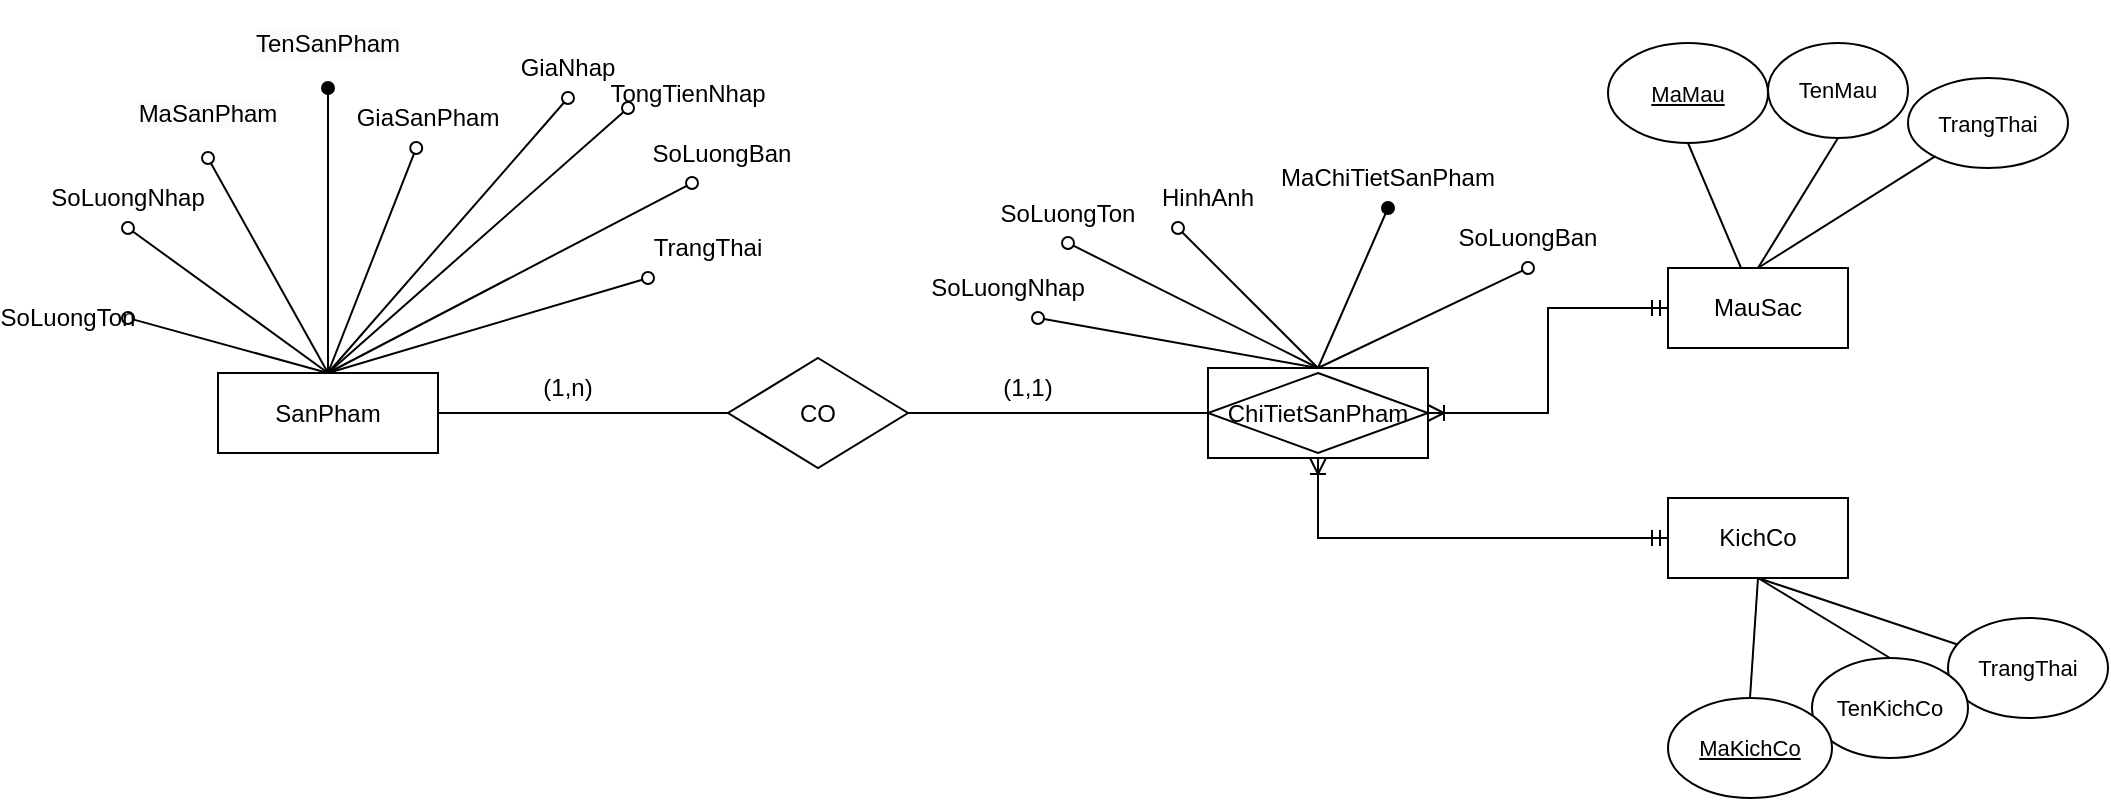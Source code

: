 <mxfile version="22.0.4" type="github">
  <diagram name="Trang-1" id="Xd1AOr_UmLfEILBJ7lOX">
    <mxGraphModel dx="2011" dy="658" grid="1" gridSize="10" guides="1" tooltips="1" connect="1" arrows="1" fold="1" page="1" pageScale="1" pageWidth="827" pageHeight="1169" math="0" shadow="0">
      <root>
        <mxCell id="0" />
        <mxCell id="1" parent="0" />
        <mxCell id="PM242X6e5oSsGlfuOUJ1-1" value="SanPham" style="rounded=0;whiteSpace=wrap;html=1;" parent="1" vertex="1">
          <mxGeometry x="-695" y="237.5" width="110" height="40" as="geometry" />
        </mxCell>
        <mxCell id="PM242X6e5oSsGlfuOUJ1-13" value="" style="endArrow=none;html=1;rounded=0;exitX=0.5;exitY=1;exitDx=0;exitDy=0;entryX=0.5;entryY=0;entryDx=0;entryDy=0;endFill=0;startArrow=oval;startFill=0;" parent="1" source="9cFsMBJm3KPwlSjJXstJ-3" target="PM242X6e5oSsGlfuOUJ1-1" edge="1">
          <mxGeometry width="50" height="50" relative="1" as="geometry">
            <mxPoint x="-685" y="135" as="sourcePoint" />
            <mxPoint x="-340" y="170" as="targetPoint" />
          </mxGeometry>
        </mxCell>
        <mxCell id="PM242X6e5oSsGlfuOUJ1-14" value="" style="endArrow=oval;html=1;rounded=0;exitX=0.5;exitY=0;exitDx=0;exitDy=0;entryX=0.5;entryY=1;entryDx=0;entryDy=0;endFill=1;strokeColor=#000000;" parent="1" source="PM242X6e5oSsGlfuOUJ1-1" target="9cFsMBJm3KPwlSjJXstJ-4" edge="1">
          <mxGeometry width="50" height="50" relative="1" as="geometry">
            <mxPoint x="-390" y="220" as="sourcePoint" />
            <mxPoint x="-635" y="105" as="targetPoint" />
          </mxGeometry>
        </mxCell>
        <mxCell id="PM242X6e5oSsGlfuOUJ1-15" value="" style="endArrow=oval;html=1;rounded=0;exitX=0.5;exitY=0;exitDx=0;exitDy=0;endFill=0;" parent="1" source="PM242X6e5oSsGlfuOUJ1-1" target="9cFsMBJm3KPwlSjJXstJ-5" edge="1">
          <mxGeometry width="50" height="50" relative="1" as="geometry">
            <mxPoint x="-390" y="220" as="sourcePoint" />
            <mxPoint x="-590" y="110" as="targetPoint" />
          </mxGeometry>
        </mxCell>
        <mxCell id="PM242X6e5oSsGlfuOUJ1-16" value="" style="endArrow=none;html=1;rounded=0;exitX=0.5;exitY=1;exitDx=0;exitDy=0;entryX=0.5;entryY=0;entryDx=0;entryDy=0;endFill=0;startArrow=oval;startFill=0;" parent="1" source="9cFsMBJm3KPwlSjJXstJ-2" target="PM242X6e5oSsGlfuOUJ1-1" edge="1">
          <mxGeometry width="50" height="50" relative="1" as="geometry">
            <mxPoint x="-694.0" y="160" as="sourcePoint" />
            <mxPoint x="-340" y="170" as="targetPoint" />
          </mxGeometry>
        </mxCell>
        <mxCell id="PM242X6e5oSsGlfuOUJ1-17" value="" style="endArrow=oval;html=1;rounded=0;exitX=0.5;exitY=0;exitDx=0;exitDy=0;entryX=0.5;entryY=1;entryDx=0;entryDy=0;endFill=0;" parent="1" source="PM242X6e5oSsGlfuOUJ1-1" target="9cFsMBJm3KPwlSjJXstJ-6" edge="1">
          <mxGeometry width="50" height="50" relative="1" as="geometry">
            <mxPoint x="-390" y="220" as="sourcePoint" />
            <mxPoint x="-519.579" y="102.798" as="targetPoint" />
          </mxGeometry>
        </mxCell>
        <mxCell id="PM242X6e5oSsGlfuOUJ1-18" value="" style="endArrow=oval;html=1;rounded=0;exitX=0.5;exitY=0;exitDx=0;exitDy=0;entryX=0.25;entryY=1;entryDx=0;entryDy=0;endFill=0;" parent="1" source="PM242X6e5oSsGlfuOUJ1-1" target="9cFsMBJm3KPwlSjJXstJ-8" edge="1">
          <mxGeometry width="50" height="50" relative="1" as="geometry">
            <mxPoint x="-390" y="220" as="sourcePoint" />
            <mxPoint x="-480" y="140" as="targetPoint" />
          </mxGeometry>
        </mxCell>
        <mxCell id="PM242X6e5oSsGlfuOUJ1-20" value="" style="endArrow=oval;html=1;rounded=0;entryX=0;entryY=0.75;entryDx=0;entryDy=0;endFill=0;exitX=0.5;exitY=0;exitDx=0;exitDy=0;" parent="1" source="PM242X6e5oSsGlfuOUJ1-1" target="9cFsMBJm3KPwlSjJXstJ-7" edge="1">
          <mxGeometry width="50" height="50" relative="1" as="geometry">
            <mxPoint x="-610" y="220" as="sourcePoint" />
            <mxPoint x="-477.904" y="117.656" as="targetPoint" />
          </mxGeometry>
        </mxCell>
        <mxCell id="PM242X6e5oSsGlfuOUJ1-21" value="" style="endArrow=oval;html=1;rounded=0;exitX=0.5;exitY=0;exitDx=0;exitDy=0;endFill=0;entryX=1;entryY=0.5;entryDx=0;entryDy=0;" parent="1" source="PM242X6e5oSsGlfuOUJ1-1" target="9cFsMBJm3KPwlSjJXstJ-1" edge="1">
          <mxGeometry width="50" height="50" relative="1" as="geometry">
            <mxPoint x="-360" y="220" as="sourcePoint" />
            <mxPoint x="-730" y="215" as="targetPoint" />
          </mxGeometry>
        </mxCell>
        <mxCell id="PM242X6e5oSsGlfuOUJ1-23" value="" style="endArrow=oval;html=1;rounded=0;exitX=0.5;exitY=0;exitDx=0;exitDy=0;entryX=0;entryY=1;entryDx=0;entryDy=0;endFill=0;" parent="1" source="PM242X6e5oSsGlfuOUJ1-1" target="9cFsMBJm3KPwlSjJXstJ-9" edge="1">
          <mxGeometry width="50" height="50" relative="1" as="geometry">
            <mxPoint x="-360" y="220" as="sourcePoint" />
            <mxPoint x="-520" y="205" as="targetPoint" />
          </mxGeometry>
        </mxCell>
        <mxCell id="PM242X6e5oSsGlfuOUJ1-24" value="" style="rounded=0;whiteSpace=wrap;html=1;" parent="1" vertex="1">
          <mxGeometry x="-200" y="235" width="110" height="45" as="geometry" />
        </mxCell>
        <mxCell id="PM242X6e5oSsGlfuOUJ1-26" value="" style="endArrow=oval;html=1;rounded=0;exitX=0.5;exitY=0;exitDx=0;exitDy=0;entryX=0.25;entryY=1;entryDx=0;entryDy=0;endFill=0;" parent="1" source="PM242X6e5oSsGlfuOUJ1-24" target="9cFsMBJm3KPwlSjJXstJ-12" edge="1">
          <mxGeometry width="50" height="50" relative="1" as="geometry">
            <mxPoint x="-470" y="325" as="sourcePoint" />
            <mxPoint x="-155" y="160" as="targetPoint" />
          </mxGeometry>
        </mxCell>
        <mxCell id="PM242X6e5oSsGlfuOUJ1-28" value="" style="endArrow=oval;html=1;rounded=0;exitX=0.5;exitY=0;exitDx=0;exitDy=0;entryX=0.5;entryY=1;entryDx=0;entryDy=0;endFill=0;" parent="1" source="PM242X6e5oSsGlfuOUJ1-24" target="9cFsMBJm3KPwlSjJXstJ-10" edge="1">
          <mxGeometry width="50" height="50" relative="1" as="geometry">
            <mxPoint x="-320" y="205" as="sourcePoint" />
            <mxPoint x="-221.437" y="166.002" as="targetPoint" />
          </mxGeometry>
        </mxCell>
        <mxCell id="PM242X6e5oSsGlfuOUJ1-30" value="" style="endArrow=oval;html=1;rounded=0;exitX=0.5;exitY=0;exitDx=0;exitDy=0;entryX=0.5;entryY=1;entryDx=0;entryDy=0;endFill=0;" parent="1" source="PM242X6e5oSsGlfuOUJ1-24" target="9cFsMBJm3KPwlSjJXstJ-13" edge="1">
          <mxGeometry width="50" height="50" relative="1" as="geometry">
            <mxPoint x="-430" y="165" as="sourcePoint" />
            <mxPoint x="-65" y="177.5" as="targetPoint" />
          </mxGeometry>
        </mxCell>
        <mxCell id="PM242X6e5oSsGlfuOUJ1-32" value="" style="endArrow=oval;html=1;rounded=0;exitX=0.5;exitY=0;exitDx=0;exitDy=0;entryX=0.75;entryY=1;entryDx=0;entryDy=0;endFill=0;" parent="1" source="PM242X6e5oSsGlfuOUJ1-24" target="9cFsMBJm3KPwlSjJXstJ-11" edge="1">
          <mxGeometry width="50" height="50" relative="1" as="geometry">
            <mxPoint x="-430" y="165" as="sourcePoint" />
            <mxPoint x="-264.0" y="200" as="targetPoint" />
          </mxGeometry>
        </mxCell>
        <mxCell id="PM242X6e5oSsGlfuOUJ1-34" value="ChiTietSanPham" style="rhombus;whiteSpace=wrap;html=1;" parent="1" vertex="1">
          <mxGeometry x="-200" y="237.5" width="110" height="40" as="geometry" />
        </mxCell>
        <mxCell id="A28s8SevWjvpUZoItkvY-4" style="edgeStyle=orthogonalEdgeStyle;shape=connector;rounded=0;orthogonalLoop=1;jettySize=auto;html=1;exitX=1;exitY=0.5;exitDx=0;exitDy=0;entryX=0;entryY=0.5;entryDx=0;entryDy=0;labelBackgroundColor=default;strokeColor=default;align=center;verticalAlign=middle;fontFamily=Helvetica;fontSize=11;fontColor=default;startArrow=ERoneToMany;startFill=0;endArrow=ERmandOne;endFill=0;" parent="1" source="PM242X6e5oSsGlfuOUJ1-34" target="A28s8SevWjvpUZoItkvY-1" edge="1">
          <mxGeometry relative="1" as="geometry" />
        </mxCell>
        <mxCell id="A28s8SevWjvpUZoItkvY-16" style="edgeStyle=none;shape=connector;rounded=0;orthogonalLoop=1;jettySize=auto;html=1;exitX=0.5;exitY=0;exitDx=0;exitDy=0;labelBackgroundColor=default;strokeColor=default;align=center;verticalAlign=middle;fontFamily=Helvetica;fontSize=11;fontColor=default;endArrow=none;" parent="1" source="A28s8SevWjvpUZoItkvY-1" target="A28s8SevWjvpUZoItkvY-7" edge="1">
          <mxGeometry relative="1" as="geometry" />
        </mxCell>
        <mxCell id="A28s8SevWjvpUZoItkvY-1" value="MauSac" style="rounded=0;whiteSpace=wrap;html=1;" parent="1" vertex="1">
          <mxGeometry x="30" y="185" width="90" height="40" as="geometry" />
        </mxCell>
        <mxCell id="A28s8SevWjvpUZoItkvY-5" style="edgeStyle=orthogonalEdgeStyle;shape=connector;rounded=0;orthogonalLoop=1;jettySize=auto;html=1;labelBackgroundColor=default;strokeColor=default;align=center;verticalAlign=middle;fontFamily=Helvetica;fontSize=11;fontColor=default;startArrow=ERoneToMany;startFill=0;endArrow=ERmandOne;endFill=0;entryX=0;entryY=0.5;entryDx=0;entryDy=0;exitX=0.5;exitY=1;exitDx=0;exitDy=0;" parent="1" source="PM242X6e5oSsGlfuOUJ1-24" target="A28s8SevWjvpUZoItkvY-2" edge="1">
          <mxGeometry relative="1" as="geometry">
            <mxPoint x="-140" y="310" as="sourcePoint" />
            <Array as="points">
              <mxPoint x="-145" y="320" />
            </Array>
          </mxGeometry>
        </mxCell>
        <mxCell id="A28s8SevWjvpUZoItkvY-18" style="edgeStyle=none;shape=connector;rounded=0;orthogonalLoop=1;jettySize=auto;html=1;entryX=0.5;entryY=0;entryDx=0;entryDy=0;labelBackgroundColor=default;strokeColor=default;align=center;verticalAlign=middle;fontFamily=Helvetica;fontSize=11;fontColor=default;endArrow=none;exitX=0.5;exitY=1;exitDx=0;exitDy=0;" parent="1" source="A28s8SevWjvpUZoItkvY-2" target="A28s8SevWjvpUZoItkvY-9" edge="1">
          <mxGeometry relative="1" as="geometry">
            <mxPoint x="130" y="350" as="sourcePoint" />
          </mxGeometry>
        </mxCell>
        <mxCell id="A28s8SevWjvpUZoItkvY-19" style="edgeStyle=none;shape=connector;rounded=0;orthogonalLoop=1;jettySize=auto;html=1;exitX=0.5;exitY=1;exitDx=0;exitDy=0;labelBackgroundColor=default;strokeColor=default;align=center;verticalAlign=middle;fontFamily=Helvetica;fontSize=11;fontColor=default;endArrow=none;" parent="1" source="A28s8SevWjvpUZoItkvY-2" target="A28s8SevWjvpUZoItkvY-8" edge="1">
          <mxGeometry relative="1" as="geometry" />
        </mxCell>
        <mxCell id="A28s8SevWjvpUZoItkvY-2" value="KichCo" style="rounded=0;whiteSpace=wrap;html=1;" parent="1" vertex="1">
          <mxGeometry x="30" y="300" width="90" height="40" as="geometry" />
        </mxCell>
        <mxCell id="A28s8SevWjvpUZoItkvY-15" style="edgeStyle=none;shape=connector;rounded=0;orthogonalLoop=1;jettySize=auto;html=1;exitX=0.5;exitY=1;exitDx=0;exitDy=0;labelBackgroundColor=default;strokeColor=default;align=center;verticalAlign=middle;fontFamily=Helvetica;fontSize=11;fontColor=default;endArrow=none;entryX=0.5;entryY=0;entryDx=0;entryDy=0;" parent="1" source="A28s8SevWjvpUZoItkvY-6" target="A28s8SevWjvpUZoItkvY-1" edge="1">
          <mxGeometry relative="1" as="geometry">
            <mxPoint x="70" y="180" as="targetPoint" />
          </mxGeometry>
        </mxCell>
        <mxCell id="A28s8SevWjvpUZoItkvY-6" value="TenMau" style="ellipse;whiteSpace=wrap;html=1;fontFamily=Helvetica;fontSize=11;fontColor=default;" parent="1" vertex="1">
          <mxGeometry x="80" y="72.5" width="70" height="47.5" as="geometry" />
        </mxCell>
        <mxCell id="A28s8SevWjvpUZoItkvY-7" value="TrangThai" style="ellipse;whiteSpace=wrap;html=1;fontFamily=Helvetica;fontSize=11;fontColor=default;" parent="1" vertex="1">
          <mxGeometry x="150" y="90" width="80" height="45" as="geometry" />
        </mxCell>
        <mxCell id="A28s8SevWjvpUZoItkvY-8" value="TrangThai" style="ellipse;whiteSpace=wrap;html=1;fontFamily=Helvetica;fontSize=11;fontColor=default;" parent="1" vertex="1">
          <mxGeometry x="170" y="360" width="80" height="50" as="geometry" />
        </mxCell>
        <mxCell id="A28s8SevWjvpUZoItkvY-9" value="TenKichCo" style="ellipse;whiteSpace=wrap;html=1;fontFamily=Helvetica;fontSize=11;fontColor=default;" parent="1" vertex="1">
          <mxGeometry x="102" y="380" width="78" height="50" as="geometry" />
        </mxCell>
        <mxCell id="A28s8SevWjvpUZoItkvY-17" style="edgeStyle=none;shape=connector;rounded=0;orthogonalLoop=1;jettySize=auto;html=1;exitX=0.5;exitY=0;exitDx=0;exitDy=0;entryX=0.5;entryY=1;entryDx=0;entryDy=0;labelBackgroundColor=default;strokeColor=default;align=center;verticalAlign=middle;fontFamily=Helvetica;fontSize=11;fontColor=default;endArrow=none;" parent="1" source="A28s8SevWjvpUZoItkvY-10" target="A28s8SevWjvpUZoItkvY-2" edge="1">
          <mxGeometry relative="1" as="geometry" />
        </mxCell>
        <mxCell id="A28s8SevWjvpUZoItkvY-10" value="&lt;u&gt;MaKichCo&lt;/u&gt;" style="ellipse;whiteSpace=wrap;html=1;fontFamily=Helvetica;fontSize=11;fontColor=default;" parent="1" vertex="1">
          <mxGeometry x="30" y="400" width="82" height="50" as="geometry" />
        </mxCell>
        <mxCell id="A28s8SevWjvpUZoItkvY-14" style="edgeStyle=none;shape=connector;rounded=0;orthogonalLoop=1;jettySize=auto;html=1;exitX=0.5;exitY=1;exitDx=0;exitDy=0;labelBackgroundColor=default;strokeColor=default;align=center;verticalAlign=middle;fontFamily=Helvetica;fontSize=11;fontColor=default;endArrow=none;" parent="1" source="A28s8SevWjvpUZoItkvY-11" target="A28s8SevWjvpUZoItkvY-1" edge="1">
          <mxGeometry relative="1" as="geometry" />
        </mxCell>
        <mxCell id="A28s8SevWjvpUZoItkvY-11" value="&lt;u&gt;MaMau&lt;/u&gt;" style="ellipse;whiteSpace=wrap;html=1;fontFamily=Helvetica;fontSize=11;fontColor=default;" parent="1" vertex="1">
          <mxGeometry y="72.5" width="80" height="50" as="geometry" />
        </mxCell>
        <mxCell id="9cFsMBJm3KPwlSjJXstJ-1" value="SoLuongTon" style="text;html=1;strokeColor=none;fillColor=none;align=center;verticalAlign=middle;whiteSpace=wrap;rounded=0;" vertex="1" parent="1">
          <mxGeometry x="-800" y="195" width="60" height="30" as="geometry" />
        </mxCell>
        <mxCell id="9cFsMBJm3KPwlSjJXstJ-2" value="SoLuongNhap" style="text;html=1;strokeColor=none;fillColor=none;align=center;verticalAlign=middle;whiteSpace=wrap;rounded=0;" vertex="1" parent="1">
          <mxGeometry x="-770" y="135" width="60" height="30" as="geometry" />
        </mxCell>
        <mxCell id="9cFsMBJm3KPwlSjJXstJ-3" value="&#xa;&lt;span style=&quot;border-color: var(--border-color); color: rgb(0, 0, 0); font-family: Helvetica; font-size: 12px; font-style: normal; font-variant-ligatures: normal; font-variant-caps: normal; font-weight: 400; letter-spacing: normal; orphans: 2; text-align: center; text-indent: 0px; text-transform: none; widows: 2; word-spacing: 0px; -webkit-text-stroke-width: 0px; background-color: rgb(251, 251, 251);&quot;&gt;MaSanPham&lt;/span&gt;&#xa;&#xa;" style="text;html=1;strokeColor=none;fillColor=none;align=center;verticalAlign=middle;whiteSpace=wrap;rounded=0;fontStyle=0" vertex="1" parent="1">
          <mxGeometry x="-730" y="100" width="60" height="30" as="geometry" />
        </mxCell>
        <mxCell id="9cFsMBJm3KPwlSjJXstJ-4" value="&#xa;&lt;span style=&quot;color: rgb(0, 0, 0); font-family: Helvetica; font-size: 12px; font-style: normal; font-variant-ligatures: normal; font-variant-caps: normal; font-weight: 400; letter-spacing: normal; orphans: 2; text-align: center; text-indent: 0px; text-transform: none; widows: 2; word-spacing: 0px; -webkit-text-stroke-width: 0px; background-color: rgb(251, 251, 251); text-decoration-thickness: initial; text-decoration-style: initial; text-decoration-color: initial; float: none; display: inline !important;&quot;&gt;TenSanPham&lt;/span&gt;&#xa;&#xa;" style="text;html=1;strokeColor=none;fillColor=none;align=center;verticalAlign=middle;whiteSpace=wrap;rounded=0;" vertex="1" parent="1">
          <mxGeometry x="-670" y="65" width="60" height="30" as="geometry" />
        </mxCell>
        <mxCell id="9cFsMBJm3KPwlSjJXstJ-5" value="GiaSanPham" style="text;html=1;strokeColor=none;fillColor=none;align=center;verticalAlign=middle;whiteSpace=wrap;rounded=0;" vertex="1" parent="1">
          <mxGeometry x="-620" y="95" width="60" height="30" as="geometry" />
        </mxCell>
        <mxCell id="9cFsMBJm3KPwlSjJXstJ-6" value="GiaNhap" style="text;html=1;strokeColor=none;fillColor=none;align=center;verticalAlign=middle;whiteSpace=wrap;rounded=0;" vertex="1" parent="1">
          <mxGeometry x="-550" y="70" width="60" height="30" as="geometry" />
        </mxCell>
        <mxCell id="9cFsMBJm3KPwlSjJXstJ-7" value="TongTienNhap" style="text;html=1;strokeColor=none;fillColor=none;align=center;verticalAlign=middle;whiteSpace=wrap;rounded=0;" vertex="1" parent="1">
          <mxGeometry x="-490" y="82.5" width="60" height="30" as="geometry" />
        </mxCell>
        <mxCell id="9cFsMBJm3KPwlSjJXstJ-8" value="SoLuongBan" style="text;html=1;strokeColor=none;fillColor=none;align=center;verticalAlign=middle;whiteSpace=wrap;rounded=0;" vertex="1" parent="1">
          <mxGeometry x="-473" y="112.5" width="60" height="30" as="geometry" />
        </mxCell>
        <mxCell id="9cFsMBJm3KPwlSjJXstJ-9" value="TrangThai" style="text;html=1;strokeColor=none;fillColor=none;align=center;verticalAlign=middle;whiteSpace=wrap;rounded=0;" vertex="1" parent="1">
          <mxGeometry x="-480" y="160" width="60" height="30" as="geometry" />
        </mxCell>
        <mxCell id="9cFsMBJm3KPwlSjJXstJ-10" value="SoLuongTon" style="text;html=1;strokeColor=none;fillColor=none;align=center;verticalAlign=middle;whiteSpace=wrap;rounded=0;" vertex="1" parent="1">
          <mxGeometry x="-300" y="142.5" width="60" height="30" as="geometry" />
        </mxCell>
        <mxCell id="9cFsMBJm3KPwlSjJXstJ-11" value="SoLuongNhap" style="text;html=1;strokeColor=none;fillColor=none;align=center;verticalAlign=middle;whiteSpace=wrap;rounded=0;" vertex="1" parent="1">
          <mxGeometry x="-330" y="180" width="60" height="30" as="geometry" />
        </mxCell>
        <mxCell id="9cFsMBJm3KPwlSjJXstJ-12" value="HinhAnh" style="text;html=1;strokeColor=none;fillColor=none;align=center;verticalAlign=middle;whiteSpace=wrap;rounded=0;" vertex="1" parent="1">
          <mxGeometry x="-230" y="135" width="60" height="30" as="geometry" />
        </mxCell>
        <mxCell id="9cFsMBJm3KPwlSjJXstJ-13" value="SoLuongBan" style="text;html=1;strokeColor=none;fillColor=none;align=center;verticalAlign=middle;whiteSpace=wrap;rounded=0;" vertex="1" parent="1">
          <mxGeometry x="-70" y="155" width="60" height="30" as="geometry" />
        </mxCell>
        <mxCell id="9cFsMBJm3KPwlSjJXstJ-14" value="" style="endArrow=none;html=1;rounded=0;entryX=0.5;entryY=0;entryDx=0;entryDy=0;endFill=0;startArrow=oval;startFill=1;exitX=0.5;exitY=1;exitDx=0;exitDy=0;" edge="1" parent="1" source="9cFsMBJm3KPwlSjJXstJ-15" target="PM242X6e5oSsGlfuOUJ1-24">
          <mxGeometry width="50" height="50" relative="1" as="geometry">
            <mxPoint x="-120" y="170" as="sourcePoint" />
            <mxPoint x="-180" y="260" as="targetPoint" />
          </mxGeometry>
        </mxCell>
        <mxCell id="9cFsMBJm3KPwlSjJXstJ-15" value="MaChiTietSanPham" style="text;html=1;strokeColor=none;fillColor=none;align=center;verticalAlign=middle;whiteSpace=wrap;rounded=0;" vertex="1" parent="1">
          <mxGeometry x="-140" y="125" width="60" height="30" as="geometry" />
        </mxCell>
        <mxCell id="9cFsMBJm3KPwlSjJXstJ-16" value="CO" style="rhombus;whiteSpace=wrap;html=1;" vertex="1" parent="1">
          <mxGeometry x="-440" y="230" width="90" height="55" as="geometry" />
        </mxCell>
        <mxCell id="9cFsMBJm3KPwlSjJXstJ-17" value="" style="endArrow=none;html=1;rounded=0;exitX=1;exitY=0.5;exitDx=0;exitDy=0;entryX=0;entryY=0.5;entryDx=0;entryDy=0;" edge="1" parent="1" source="PM242X6e5oSsGlfuOUJ1-1" target="9cFsMBJm3KPwlSjJXstJ-16">
          <mxGeometry width="50" height="50" relative="1" as="geometry">
            <mxPoint x="-220" y="310" as="sourcePoint" />
            <mxPoint x="-440" y="265" as="targetPoint" />
          </mxGeometry>
        </mxCell>
        <mxCell id="9cFsMBJm3KPwlSjJXstJ-18" value="" style="endArrow=none;html=1;rounded=0;exitX=1;exitY=0.5;exitDx=0;exitDy=0;entryX=0;entryY=0.5;entryDx=0;entryDy=0;" edge="1" parent="1" source="9cFsMBJm3KPwlSjJXstJ-16" target="PM242X6e5oSsGlfuOUJ1-24">
          <mxGeometry width="50" height="50" relative="1" as="geometry">
            <mxPoint x="-220" y="310" as="sourcePoint" />
            <mxPoint x="-170" y="260" as="targetPoint" />
          </mxGeometry>
        </mxCell>
        <mxCell id="9cFsMBJm3KPwlSjJXstJ-19" value="(1,n)" style="text;html=1;strokeColor=none;fillColor=none;align=center;verticalAlign=middle;whiteSpace=wrap;rounded=0;" vertex="1" parent="1">
          <mxGeometry x="-550" y="230" width="60" height="30" as="geometry" />
        </mxCell>
        <mxCell id="9cFsMBJm3KPwlSjJXstJ-20" value="(1,1)" style="text;html=1;strokeColor=none;fillColor=none;align=center;verticalAlign=middle;whiteSpace=wrap;rounded=0;" vertex="1" parent="1">
          <mxGeometry x="-320" y="230" width="60" height="30" as="geometry" />
        </mxCell>
      </root>
    </mxGraphModel>
  </diagram>
</mxfile>

